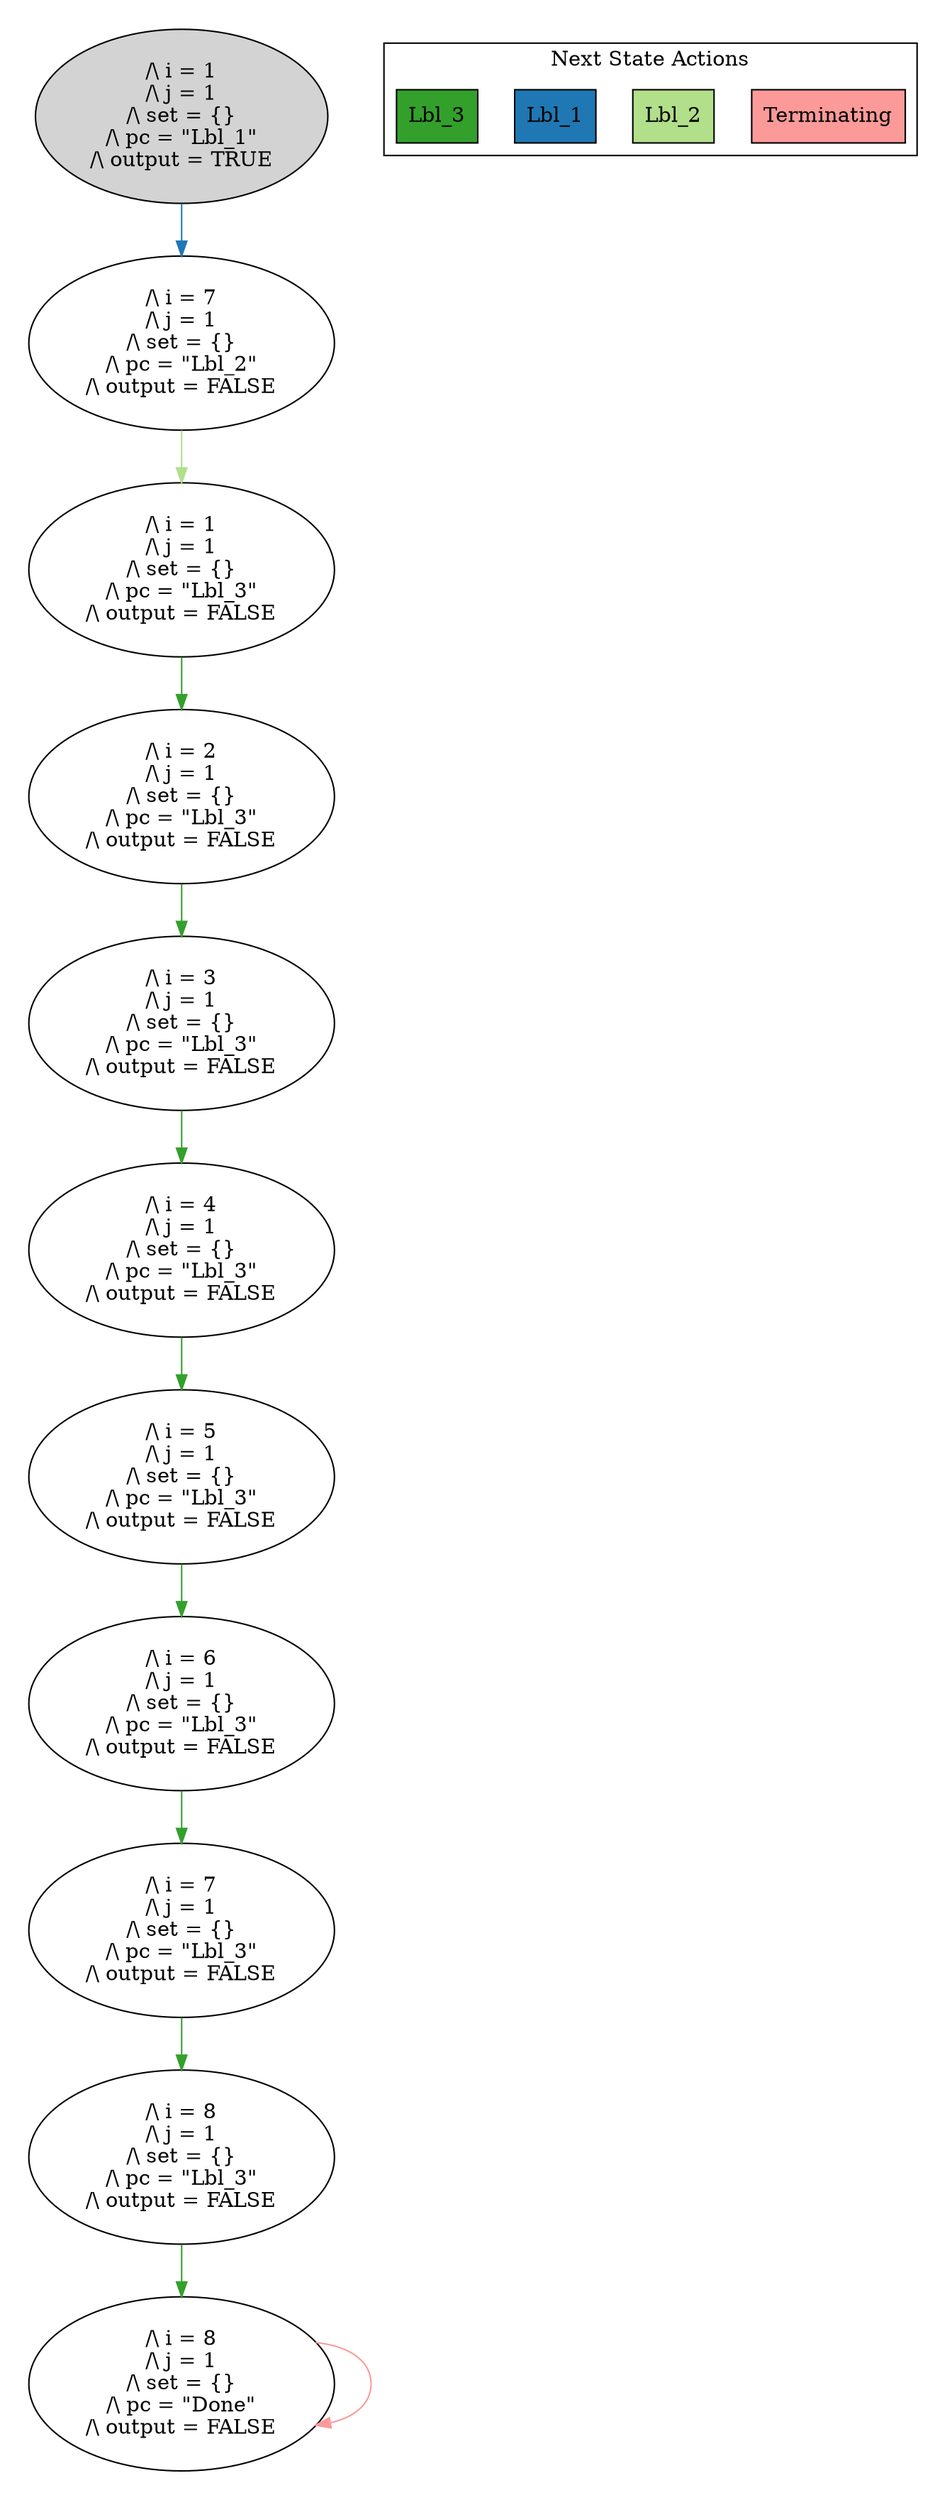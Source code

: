 strict digraph DiskGraph {
edge [colorscheme="paired12"]
nodesep=0.35;
subgraph cluster_graph {
color="white";
-4799513636115964808 [label="/\\ i = 1\n/\\ j = 1\n/\\ set = {}\n/\\ pc = \"Lbl_1\"\n/\\ output = TRUE",style = filled]
-4799513636115964808 -> -3861532937652898855 [label="",color="2",fontcolor="2"];
-3861532937652898855 [label="/\\ i = 7\n/\\ j = 1\n/\\ set = {}\n/\\ pc = \"Lbl_2\"\n/\\ output = FALSE"];
-3861532937652898855 -> -3824114260431784716 [label="",color="3",fontcolor="3"];
-3824114260431784716 [label="/\\ i = 1\n/\\ j = 1\n/\\ set = {}\n/\\ pc = \"Lbl_3\"\n/\\ output = FALSE"];
-3824114260431784716 -> 464061844035657356 [label="",color="4",fontcolor="4"];
464061844035657356 [label="/\\ i = 2\n/\\ j = 1\n/\\ set = {}\n/\\ pc = \"Lbl_3\"\n/\\ output = FALSE"];
464061844035657356 -> 4757267146098636964 [label="",color="4",fontcolor="4"];
4757267146098636964 [label="/\\ i = 3\n/\\ j = 1\n/\\ set = {}\n/\\ pc = \"Lbl_3\"\n/\\ output = FALSE"];
4757267146098636964 -> -8593743123567096519 [label="",color="4",fontcolor="4"];
-8593743123567096519 [label="/\\ i = 4\n/\\ j = 1\n/\\ set = {}\n/\\ pc = \"Lbl_3\"\n/\\ output = FALSE"];
-8593743123567096519 -> -3690281378596426991 [label="",color="4",fontcolor="4"];
-3690281378596426991 [label="/\\ i = 5\n/\\ j = 1\n/\\ set = {}\n/\\ pc = \"Lbl_3\"\n/\\ output = FALSE"];
-3690281378596426991 -> 24722784609272169 [label="",color="4",fontcolor="4"];
24722784609272169 [label="/\\ i = 6\n/\\ j = 1\n/\\ set = {}\n/\\ pc = \"Lbl_3\"\n/\\ output = FALSE"];
24722784609272169 -> 4909571994932488001 [label="",color="4",fontcolor="4"];
4909571994932488001 [label="/\\ i = 7\n/\\ j = 1\n/\\ set = {}\n/\\ pc = \"Lbl_3\"\n/\\ output = FALSE"];
4909571994932488001 -> -9019182603487204074 [label="",color="4",fontcolor="4"];
-9019182603487204074 [label="/\\ i = 8\n/\\ j = 1\n/\\ set = {}\n/\\ pc = \"Lbl_3\"\n/\\ output = FALSE"];
-9019182603487204074 -> -7526876193762482181 [label="",color="4",fontcolor="4"];
-7526876193762482181 [label="/\\ i = 8\n/\\ j = 1\n/\\ set = {}\n/\\ pc = \"Done\"\n/\\ output = FALSE"];
-7526876193762482181 -> -7526876193762482181 [label="",color="5",fontcolor="5"];
{rank = same; -4799513636115964808;}
{rank = same; -3861532937652898855;}
{rank = same; -3824114260431784716;}
{rank = same; 464061844035657356;}
{rank = same; 4757267146098636964;}
{rank = same; -8593743123567096519;}
{rank = same; -3690281378596426991;}
{rank = same; 24722784609272169;}
{rank = same; 4909571994932488001;}
{rank = same; -9019182603487204074;}
{rank = same; -7526876193762482181;}
}
subgraph cluster_legend {graph[style=bold];label = "Next State Actions" style="solid"
node [ labeljust="l",colorscheme="paired12",style=filled,shape=record ]
Terminating [label="Terminating",fillcolor=5]
Lbl_2 [label="Lbl_2",fillcolor=3]
Lbl_1 [label="Lbl_1",fillcolor=2]
Lbl_3 [label="Lbl_3",fillcolor=4]
}}